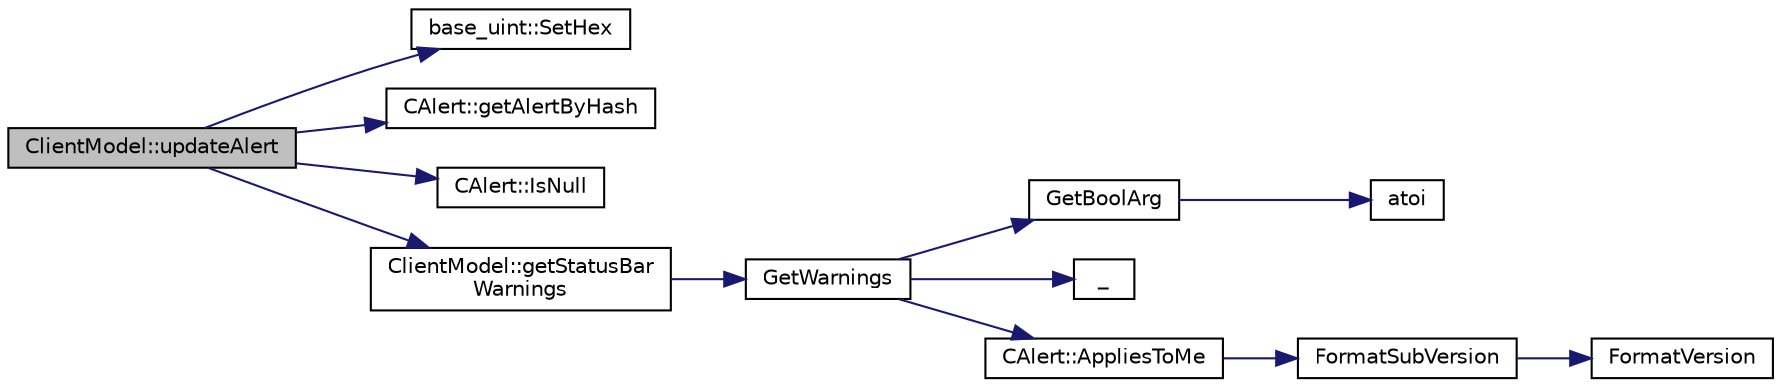 digraph "ClientModel::updateAlert"
{
  edge [fontname="Helvetica",fontsize="10",labelfontname="Helvetica",labelfontsize="10"];
  node [fontname="Helvetica",fontsize="10",shape=record];
  rankdir="LR";
  Node460 [label="ClientModel::updateAlert",height=0.2,width=0.4,color="black", fillcolor="grey75", style="filled", fontcolor="black"];
  Node460 -> Node461 [color="midnightblue",fontsize="10",style="solid",fontname="Helvetica"];
  Node461 [label="base_uint::SetHex",height=0.2,width=0.4,color="black", fillcolor="white", style="filled",URL="$da/df7/classbase__uint.html#ade1a897fac931f28f54998c92c797228"];
  Node460 -> Node462 [color="midnightblue",fontsize="10",style="solid",fontname="Helvetica"];
  Node462 [label="CAlert::getAlertByHash",height=0.2,width=0.4,color="black", fillcolor="white", style="filled",URL="$db/dff/class_c_alert.html#aa37df9d177a6841ec5fa1e611c42b968"];
  Node460 -> Node463 [color="midnightblue",fontsize="10",style="solid",fontname="Helvetica"];
  Node463 [label="CAlert::IsNull",height=0.2,width=0.4,color="black", fillcolor="white", style="filled",URL="$db/dff/class_c_alert.html#a9c728b7fe91e74c51116a23b07d6978a"];
  Node460 -> Node464 [color="midnightblue",fontsize="10",style="solid",fontname="Helvetica"];
  Node464 [label="ClientModel::getStatusBar\lWarnings",height=0.2,width=0.4,color="black", fillcolor="white", style="filled",URL="$df/d25/class_client_model.html#a16718fa6c90ac5bce0ce1dcbfb3ec95c",tooltip="Return warnings to be displayed in status bar. "];
  Node464 -> Node465 [color="midnightblue",fontsize="10",style="solid",fontname="Helvetica"];
  Node465 [label="GetWarnings",height=0.2,width=0.4,color="black", fillcolor="white", style="filled",URL="$df/d0a/main_8cpp.html#a70b1d1b79f1c760e65c960713b87b732"];
  Node465 -> Node466 [color="midnightblue",fontsize="10",style="solid",fontname="Helvetica"];
  Node466 [label="GetBoolArg",height=0.2,width=0.4,color="black", fillcolor="white", style="filled",URL="$df/d2d/util_8cpp.html#a64d956f1dda7f9a80ab5d594532b906d",tooltip="Return boolean argument or default value. "];
  Node466 -> Node467 [color="midnightblue",fontsize="10",style="solid",fontname="Helvetica"];
  Node467 [label="atoi",height=0.2,width=0.4,color="black", fillcolor="white", style="filled",URL="$d8/d3c/util_8h.html#aa5ce96ec36f4413f820cec9c1831c070"];
  Node465 -> Node468 [color="midnightblue",fontsize="10",style="solid",fontname="Helvetica"];
  Node468 [label="_",height=0.2,width=0.4,color="black", fillcolor="white", style="filled",URL="$d9/d6d/ui__interface_8h.html#aad133bb6103b53cebf03fd01e2f11ba1",tooltip="Translation function: Call Translate signal on UI interface, which returns a boost::optional result..."];
  Node465 -> Node469 [color="midnightblue",fontsize="10",style="solid",fontname="Helvetica"];
  Node469 [label="CAlert::AppliesToMe",height=0.2,width=0.4,color="black", fillcolor="white", style="filled",URL="$db/dff/class_c_alert.html#aba79cc9e957446fe93f05cb18f12b24b"];
  Node469 -> Node470 [color="midnightblue",fontsize="10",style="solid",fontname="Helvetica"];
  Node470 [label="FormatSubVersion",height=0.2,width=0.4,color="black", fillcolor="white", style="filled",URL="$df/d2d/util_8cpp.html#a7e6809cdbfc7f83b46f83caea740894d"];
  Node470 -> Node471 [color="midnightblue",fontsize="10",style="solid",fontname="Helvetica"];
  Node471 [label="FormatVersion",height=0.2,width=0.4,color="black", fillcolor="white", style="filled",URL="$df/d2d/util_8cpp.html#a184f6760badcf145f3430cdf6cc5dfa2"];
}
